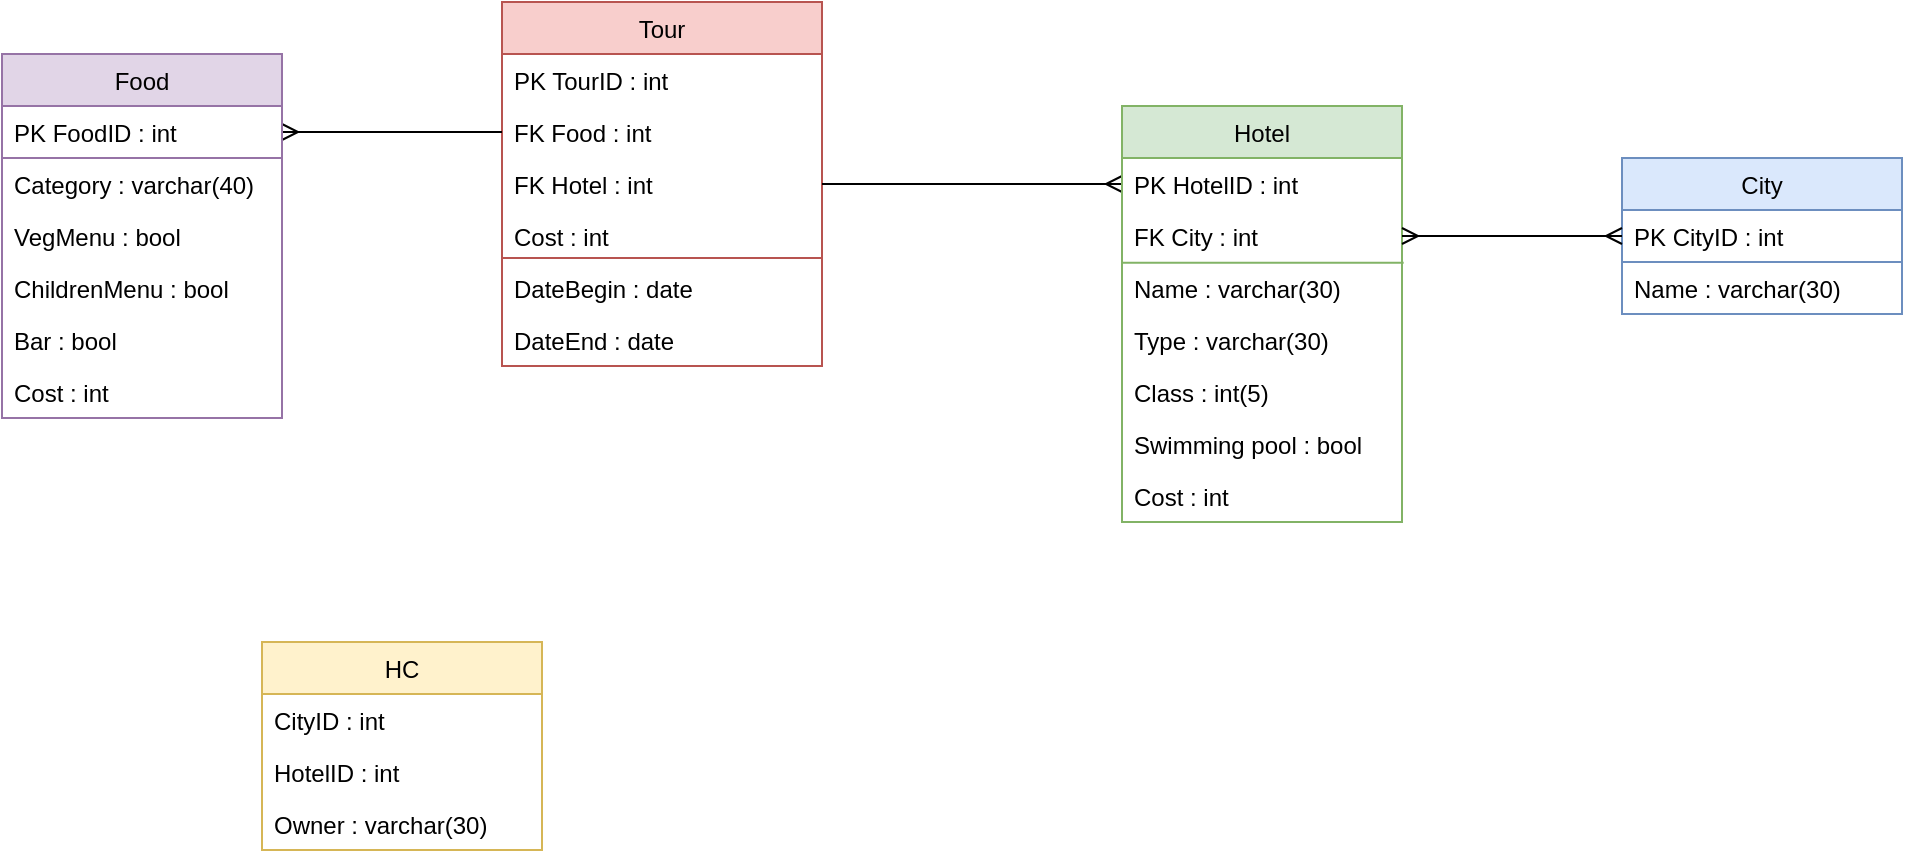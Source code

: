 <mxfile version="13.7.6" type="device"><diagram id="e8GQfE9tQ-yq9g0O70QU" name="Page-1"><mxGraphModel dx="1184" dy="717" grid="1" gridSize="10" guides="1" tooltips="1" connect="1" arrows="1" fold="1" page="1" pageScale="1" pageWidth="827" pageHeight="1169" math="0" shadow="0"><root><mxCell id="0"/><mxCell id="1" parent="0"/><mxCell id="znWLYIhtQOSBfRW7V6ma-2" value="Tour" style="swimlane;fontStyle=0;childLayout=stackLayout;horizontal=1;startSize=26;fillColor=#f8cecc;horizontalStack=0;resizeParent=1;resizeParentMax=0;resizeLast=0;collapsible=1;marginBottom=0;strokeColor=#b85450;" parent="1" vertex="1"><mxGeometry x="360" y="120" width="160" height="182" as="geometry"/></mxCell><mxCell id="znWLYIhtQOSBfRW7V6ma-3" value="PK TourID : int" style="text;align=left;verticalAlign=top;spacingLeft=4;spacingRight=4;overflow=hidden;rotatable=0;points=[[0,0.5],[1,0.5]];portConstraint=eastwest;" parent="znWLYIhtQOSBfRW7V6ma-2" vertex="1"><mxGeometry y="26" width="160" height="26" as="geometry"/></mxCell><mxCell id="znWLYIhtQOSBfRW7V6ma-6" value="FK Food : int&#10;" style="text;strokeColor=none;fillColor=none;align=left;verticalAlign=top;spacingLeft=4;spacingRight=4;overflow=hidden;rotatable=0;points=[[0,0.5],[1,0.5]];portConstraint=eastwest;" parent="znWLYIhtQOSBfRW7V6ma-2" vertex="1"><mxGeometry y="52" width="160" height="26" as="geometry"/></mxCell><mxCell id="znWLYIhtQOSBfRW7V6ma-5" value="FK Hotel : int" style="text;align=left;verticalAlign=top;spacingLeft=4;spacingRight=4;overflow=hidden;rotatable=0;points=[[0,0.5],[1,0.5]];portConstraint=eastwest;" parent="znWLYIhtQOSBfRW7V6ma-2" vertex="1"><mxGeometry y="78" width="160" height="26" as="geometry"/></mxCell><mxCell id="znWLYIhtQOSBfRW7V6ma-14" value="Cost : int" style="text;strokeColor=none;fillColor=none;align=left;verticalAlign=top;spacingLeft=4;spacingRight=4;overflow=hidden;rotatable=0;points=[[0,0.5],[1,0.5]];portConstraint=eastwest;" parent="znWLYIhtQOSBfRW7V6ma-2" vertex="1"><mxGeometry y="104" width="160" height="26" as="geometry"/></mxCell><mxCell id="znWLYIhtQOSBfRW7V6ma-15" value="DateBegin : date" style="text;strokeColor=none;fillColor=none;align=left;verticalAlign=top;spacingLeft=4;spacingRight=4;overflow=hidden;rotatable=0;points=[[0,0.5],[1,0.5]];portConstraint=eastwest;" parent="znWLYIhtQOSBfRW7V6ma-2" vertex="1"><mxGeometry y="130" width="160" height="26" as="geometry"/></mxCell><mxCell id="B5LqnGw6JoLm5PoQHCJD-1" value="DateEnd : date" style="text;strokeColor=none;fillColor=none;align=left;verticalAlign=top;spacingLeft=4;spacingRight=4;overflow=hidden;rotatable=0;points=[[0,0.5],[1,0.5]];portConstraint=eastwest;" parent="znWLYIhtQOSBfRW7V6ma-2" vertex="1"><mxGeometry y="156" width="160" height="26" as="geometry"/></mxCell><mxCell id="kUv5TCdNmg_Wf3K0dTcX-2" value="" style="endArrow=none;html=1;fillColor=#f8cecc;strokeColor=#b85450;" parent="znWLYIhtQOSBfRW7V6ma-2" edge="1"><mxGeometry width="50" height="50" relative="1" as="geometry"><mxPoint y="128" as="sourcePoint"/><mxPoint x="160" y="128" as="targetPoint"/><Array as="points"/></mxGeometry></mxCell><mxCell id="itDSvhVtk3OyAdfjDDhd-1" style="edgeStyle=orthogonalEdgeStyle;rounded=0;orthogonalLoop=1;jettySize=auto;html=1;exitX=1;exitY=0.5;exitDx=0;exitDy=0;startArrow=none;startFill=0;entryX=0;entryY=0.5;entryDx=0;entryDy=0;endArrow=ERmany;endFill=0;" parent="1" source="znWLYIhtQOSBfRW7V6ma-5" target="znWLYIhtQOSBfRW7V6ma-24" edge="1"><mxGeometry relative="1" as="geometry"><mxPoint x="650" y="260" as="targetPoint"/></mxGeometry></mxCell><mxCell id="kUv5TCdNmg_Wf3K0dTcX-1" style="edgeStyle=orthogonalEdgeStyle;rounded=0;orthogonalLoop=1;jettySize=auto;html=1;exitX=0;exitY=0.5;exitDx=0;exitDy=0;entryX=1;entryY=0.5;entryDx=0;entryDy=0;endArrow=ERmany;endFill=0;" parent="1" source="znWLYIhtQOSBfRW7V6ma-6" target="znWLYIhtQOSBfRW7V6ma-39" edge="1"><mxGeometry relative="1" as="geometry"/></mxCell><mxCell id="znWLYIhtQOSBfRW7V6ma-38" value="Food" style="swimlane;fontStyle=0;childLayout=stackLayout;horizontal=1;startSize=26;fillColor=#e1d5e7;horizontalStack=0;resizeParent=1;resizeParentMax=0;resizeLast=0;collapsible=1;marginBottom=0;align=center;strokeColor=#9673a6;" parent="1" vertex="1"><mxGeometry x="110" y="146" width="140" height="182" as="geometry"/></mxCell><mxCell id="znWLYIhtQOSBfRW7V6ma-39" value="PK FoodID : int" style="text;strokeColor=#9673a6;align=left;verticalAlign=top;spacingLeft=4;spacingRight=4;overflow=hidden;rotatable=0;points=[[0,0.5],[1,0.5]];portConstraint=eastwest;" parent="znWLYIhtQOSBfRW7V6ma-38" vertex="1"><mxGeometry y="26" width="140" height="26" as="geometry"/></mxCell><mxCell id="znWLYIhtQOSBfRW7V6ma-40" value="Category : varchar(40)" style="text;strokeColor=none;fillColor=none;align=left;verticalAlign=top;spacingLeft=4;spacingRight=4;overflow=hidden;rotatable=0;points=[[0,0.5],[1,0.5]];portConstraint=eastwest;" parent="znWLYIhtQOSBfRW7V6ma-38" vertex="1"><mxGeometry y="52" width="140" height="26" as="geometry"/></mxCell><mxCell id="peg6cr8R7Qb8h5hzro33-1" value="VegMenu : bool" style="text;strokeColor=none;fillColor=none;align=left;verticalAlign=top;spacingLeft=4;spacingRight=4;overflow=hidden;rotatable=0;points=[[0,0.5],[1,0.5]];portConstraint=eastwest;" parent="znWLYIhtQOSBfRW7V6ma-38" vertex="1"><mxGeometry y="78" width="140" height="26" as="geometry"/></mxCell><mxCell id="peg6cr8R7Qb8h5hzro33-2" value="ChildrenMenu : bool" style="text;strokeColor=none;fillColor=none;align=left;verticalAlign=top;spacingLeft=4;spacingRight=4;overflow=hidden;rotatable=0;points=[[0,0.5],[1,0.5]];portConstraint=eastwest;" parent="znWLYIhtQOSBfRW7V6ma-38" vertex="1"><mxGeometry y="104" width="140" height="26" as="geometry"/></mxCell><mxCell id="peg6cr8R7Qb8h5hzro33-5" value="Bar : bool" style="text;strokeColor=none;fillColor=none;align=left;verticalAlign=top;spacingLeft=4;spacingRight=4;overflow=hidden;rotatable=0;points=[[0,0.5],[1,0.5]];portConstraint=eastwest;" parent="znWLYIhtQOSBfRW7V6ma-38" vertex="1"><mxGeometry y="130" width="140" height="26" as="geometry"/></mxCell><mxCell id="znWLYIhtQOSBfRW7V6ma-41" value="Cost : int" style="text;strokeColor=none;fillColor=none;align=left;verticalAlign=top;spacingLeft=4;spacingRight=4;overflow=hidden;rotatable=0;points=[[0,0.5],[1,0.5]];portConstraint=eastwest;" parent="znWLYIhtQOSBfRW7V6ma-38" vertex="1"><mxGeometry y="156" width="140" height="26" as="geometry"/></mxCell><mxCell id="kUv5TCdNmg_Wf3K0dTcX-9" value="HC" style="swimlane;fontStyle=0;childLayout=stackLayout;horizontal=1;startSize=26;fillColor=#fff2cc;horizontalStack=0;resizeParent=1;resizeParentMax=0;resizeLast=0;collapsible=1;marginBottom=0;align=center;strokeColor=#d6b656;" parent="1" vertex="1"><mxGeometry x="240" y="440" width="140" height="104" as="geometry"/></mxCell><mxCell id="kUv5TCdNmg_Wf3K0dTcX-10" value="CityID : int" style="text;align=left;verticalAlign=top;spacingLeft=4;spacingRight=4;overflow=hidden;rotatable=0;points=[[0,0.5],[1,0.5]];portConstraint=eastwest;" parent="kUv5TCdNmg_Wf3K0dTcX-9" vertex="1"><mxGeometry y="26" width="140" height="26" as="geometry"/></mxCell><mxCell id="kUv5TCdNmg_Wf3K0dTcX-11" value="HotelID : int" style="text;strokeColor=none;fillColor=none;align=left;verticalAlign=top;spacingLeft=4;spacingRight=4;overflow=hidden;rotatable=0;points=[[0,0.5],[1,0.5]];portConstraint=eastwest;" parent="kUv5TCdNmg_Wf3K0dTcX-9" vertex="1"><mxGeometry y="52" width="140" height="26" as="geometry"/></mxCell><mxCell id="kUv5TCdNmg_Wf3K0dTcX-12" value="Owner : varchar(30)" style="text;strokeColor=none;fillColor=none;align=left;verticalAlign=top;spacingLeft=4;spacingRight=4;overflow=hidden;rotatable=0;points=[[0,0.5],[1,0.5]];portConstraint=eastwest;" parent="kUv5TCdNmg_Wf3K0dTcX-9" vertex="1"><mxGeometry y="78" width="140" height="26" as="geometry"/></mxCell><mxCell id="znWLYIhtQOSBfRW7V6ma-23" value="Hotel" style="swimlane;fontStyle=0;childLayout=stackLayout;horizontal=1;startSize=26;fillColor=#d5e8d4;horizontalStack=0;resizeParent=1;resizeParentMax=0;resizeLast=0;collapsible=1;marginBottom=0;align=center;strokeColor=#82b366;" parent="1" vertex="1"><mxGeometry x="670" y="172" width="140" height="208" as="geometry"/></mxCell><mxCell id="znWLYIhtQOSBfRW7V6ma-24" value="PK HotelID : int" style="text;align=left;verticalAlign=top;spacingLeft=4;spacingRight=4;overflow=hidden;rotatable=0;points=[[0,0.5],[1,0.5]];portConstraint=eastwest;" parent="znWLYIhtQOSBfRW7V6ma-23" vertex="1"><mxGeometry y="26" width="140" height="26" as="geometry"/></mxCell><mxCell id="znWLYIhtQOSBfRW7V6ma-28" value="FK City : int" style="text;strokeColor=none;fillColor=none;align=left;verticalAlign=top;spacingLeft=4;spacingRight=4;overflow=hidden;rotatable=0;points=[[0,0.5],[1,0.5]];portConstraint=eastwest;" parent="znWLYIhtQOSBfRW7V6ma-23" vertex="1"><mxGeometry y="52" width="140" height="26" as="geometry"/></mxCell><mxCell id="znWLYIhtQOSBfRW7V6ma-25" value="Name : varchar(30)" style="text;strokeColor=none;fillColor=none;align=left;verticalAlign=top;spacingLeft=4;spacingRight=4;overflow=hidden;rotatable=0;points=[[0,0.5],[1,0.5]];portConstraint=eastwest;" parent="znWLYIhtQOSBfRW7V6ma-23" vertex="1"><mxGeometry y="78" width="140" height="26" as="geometry"/></mxCell><mxCell id="peg6cr8R7Qb8h5hzro33-3" value="Type : varchar(30)" style="text;strokeColor=none;fillColor=none;align=left;verticalAlign=top;spacingLeft=4;spacingRight=4;overflow=hidden;rotatable=0;points=[[0,0.5],[1,0.5]];portConstraint=eastwest;" parent="znWLYIhtQOSBfRW7V6ma-23" vertex="1"><mxGeometry y="104" width="140" height="26" as="geometry"/></mxCell><mxCell id="znWLYIhtQOSBfRW7V6ma-26" value="Class : int(5)" style="text;strokeColor=none;fillColor=none;align=left;verticalAlign=top;spacingLeft=4;spacingRight=4;overflow=hidden;rotatable=0;points=[[0,0.5],[1,0.5]];portConstraint=eastwest;" parent="znWLYIhtQOSBfRW7V6ma-23" vertex="1"><mxGeometry y="130" width="140" height="26" as="geometry"/></mxCell><mxCell id="peg6cr8R7Qb8h5hzro33-6" value="Swimming pool : bool" style="text;strokeColor=none;fillColor=none;align=left;verticalAlign=top;spacingLeft=4;spacingRight=4;overflow=hidden;rotatable=0;points=[[0,0.5],[1,0.5]];portConstraint=eastwest;" parent="znWLYIhtQOSBfRW7V6ma-23" vertex="1"><mxGeometry y="156" width="140" height="26" as="geometry"/></mxCell><mxCell id="znWLYIhtQOSBfRW7V6ma-27" value="Cost : int" style="text;strokeColor=none;fillColor=none;align=left;verticalAlign=top;spacingLeft=4;spacingRight=4;overflow=hidden;rotatable=0;points=[[0,0.5],[1,0.5]];portConstraint=eastwest;" parent="znWLYIhtQOSBfRW7V6ma-23" vertex="1"><mxGeometry y="182" width="140" height="26" as="geometry"/></mxCell><mxCell id="kUv5TCdNmg_Wf3K0dTcX-8" value="" style="endArrow=none;html=1;entryX=1.006;entryY=1.015;entryDx=0;entryDy=0;entryPerimeter=0;exitX=0;exitY=0.015;exitDx=0;exitDy=0;exitPerimeter=0;fillColor=#d5e8d4;strokeColor=#82b366;" parent="znWLYIhtQOSBfRW7V6ma-23" source="znWLYIhtQOSBfRW7V6ma-25" target="znWLYIhtQOSBfRW7V6ma-28" edge="1"><mxGeometry width="50" height="50" relative="1" as="geometry"><mxPoint x="-110" y="50" as="sourcePoint"/><mxPoint x="-60" as="targetPoint"/></mxGeometry></mxCell><mxCell id="znWLYIhtQOSBfRW7V6ma-19" value="City" style="swimlane;fontStyle=0;childLayout=stackLayout;horizontal=1;startSize=26;fillColor=#dae8fc;horizontalStack=0;resizeParent=1;resizeParentMax=0;resizeLast=0;collapsible=1;marginBottom=0;align=center;strokeColor=#6c8ebf;" parent="1" vertex="1"><mxGeometry x="920" y="198" width="140" height="78" as="geometry"/></mxCell><mxCell id="znWLYIhtQOSBfRW7V6ma-20" value="PK CityID : int" style="text;strokeColor=#6c8ebf;align=left;verticalAlign=top;spacingLeft=4;spacingRight=4;overflow=hidden;rotatable=0;points=[[0,0.5],[1,0.5]];portConstraint=eastwest;" parent="znWLYIhtQOSBfRW7V6ma-19" vertex="1"><mxGeometry y="26" width="140" height="26" as="geometry"/></mxCell><mxCell id="znWLYIhtQOSBfRW7V6ma-21" value="Name : varchar(30)" style="text;strokeColor=none;fillColor=none;align=left;verticalAlign=top;spacingLeft=4;spacingRight=4;overflow=hidden;rotatable=0;points=[[0,0.5],[1,0.5]];portConstraint=eastwest;" parent="znWLYIhtQOSBfRW7V6ma-19" vertex="1"><mxGeometry y="52" width="140" height="26" as="geometry"/></mxCell><mxCell id="5Fz6bhZhIZGxh3Ic0CM1-1" style="edgeStyle=orthogonalEdgeStyle;rounded=0;orthogonalLoop=1;jettySize=auto;html=1;exitX=1;exitY=0.5;exitDx=0;exitDy=0;entryX=0;entryY=0.5;entryDx=0;entryDy=0;endArrow=ERmany;endFill=0;startArrow=ERmany;startFill=0;" edge="1" parent="1" source="znWLYIhtQOSBfRW7V6ma-28" target="znWLYIhtQOSBfRW7V6ma-19"><mxGeometry relative="1" as="geometry"/></mxCell></root></mxGraphModel></diagram></mxfile>